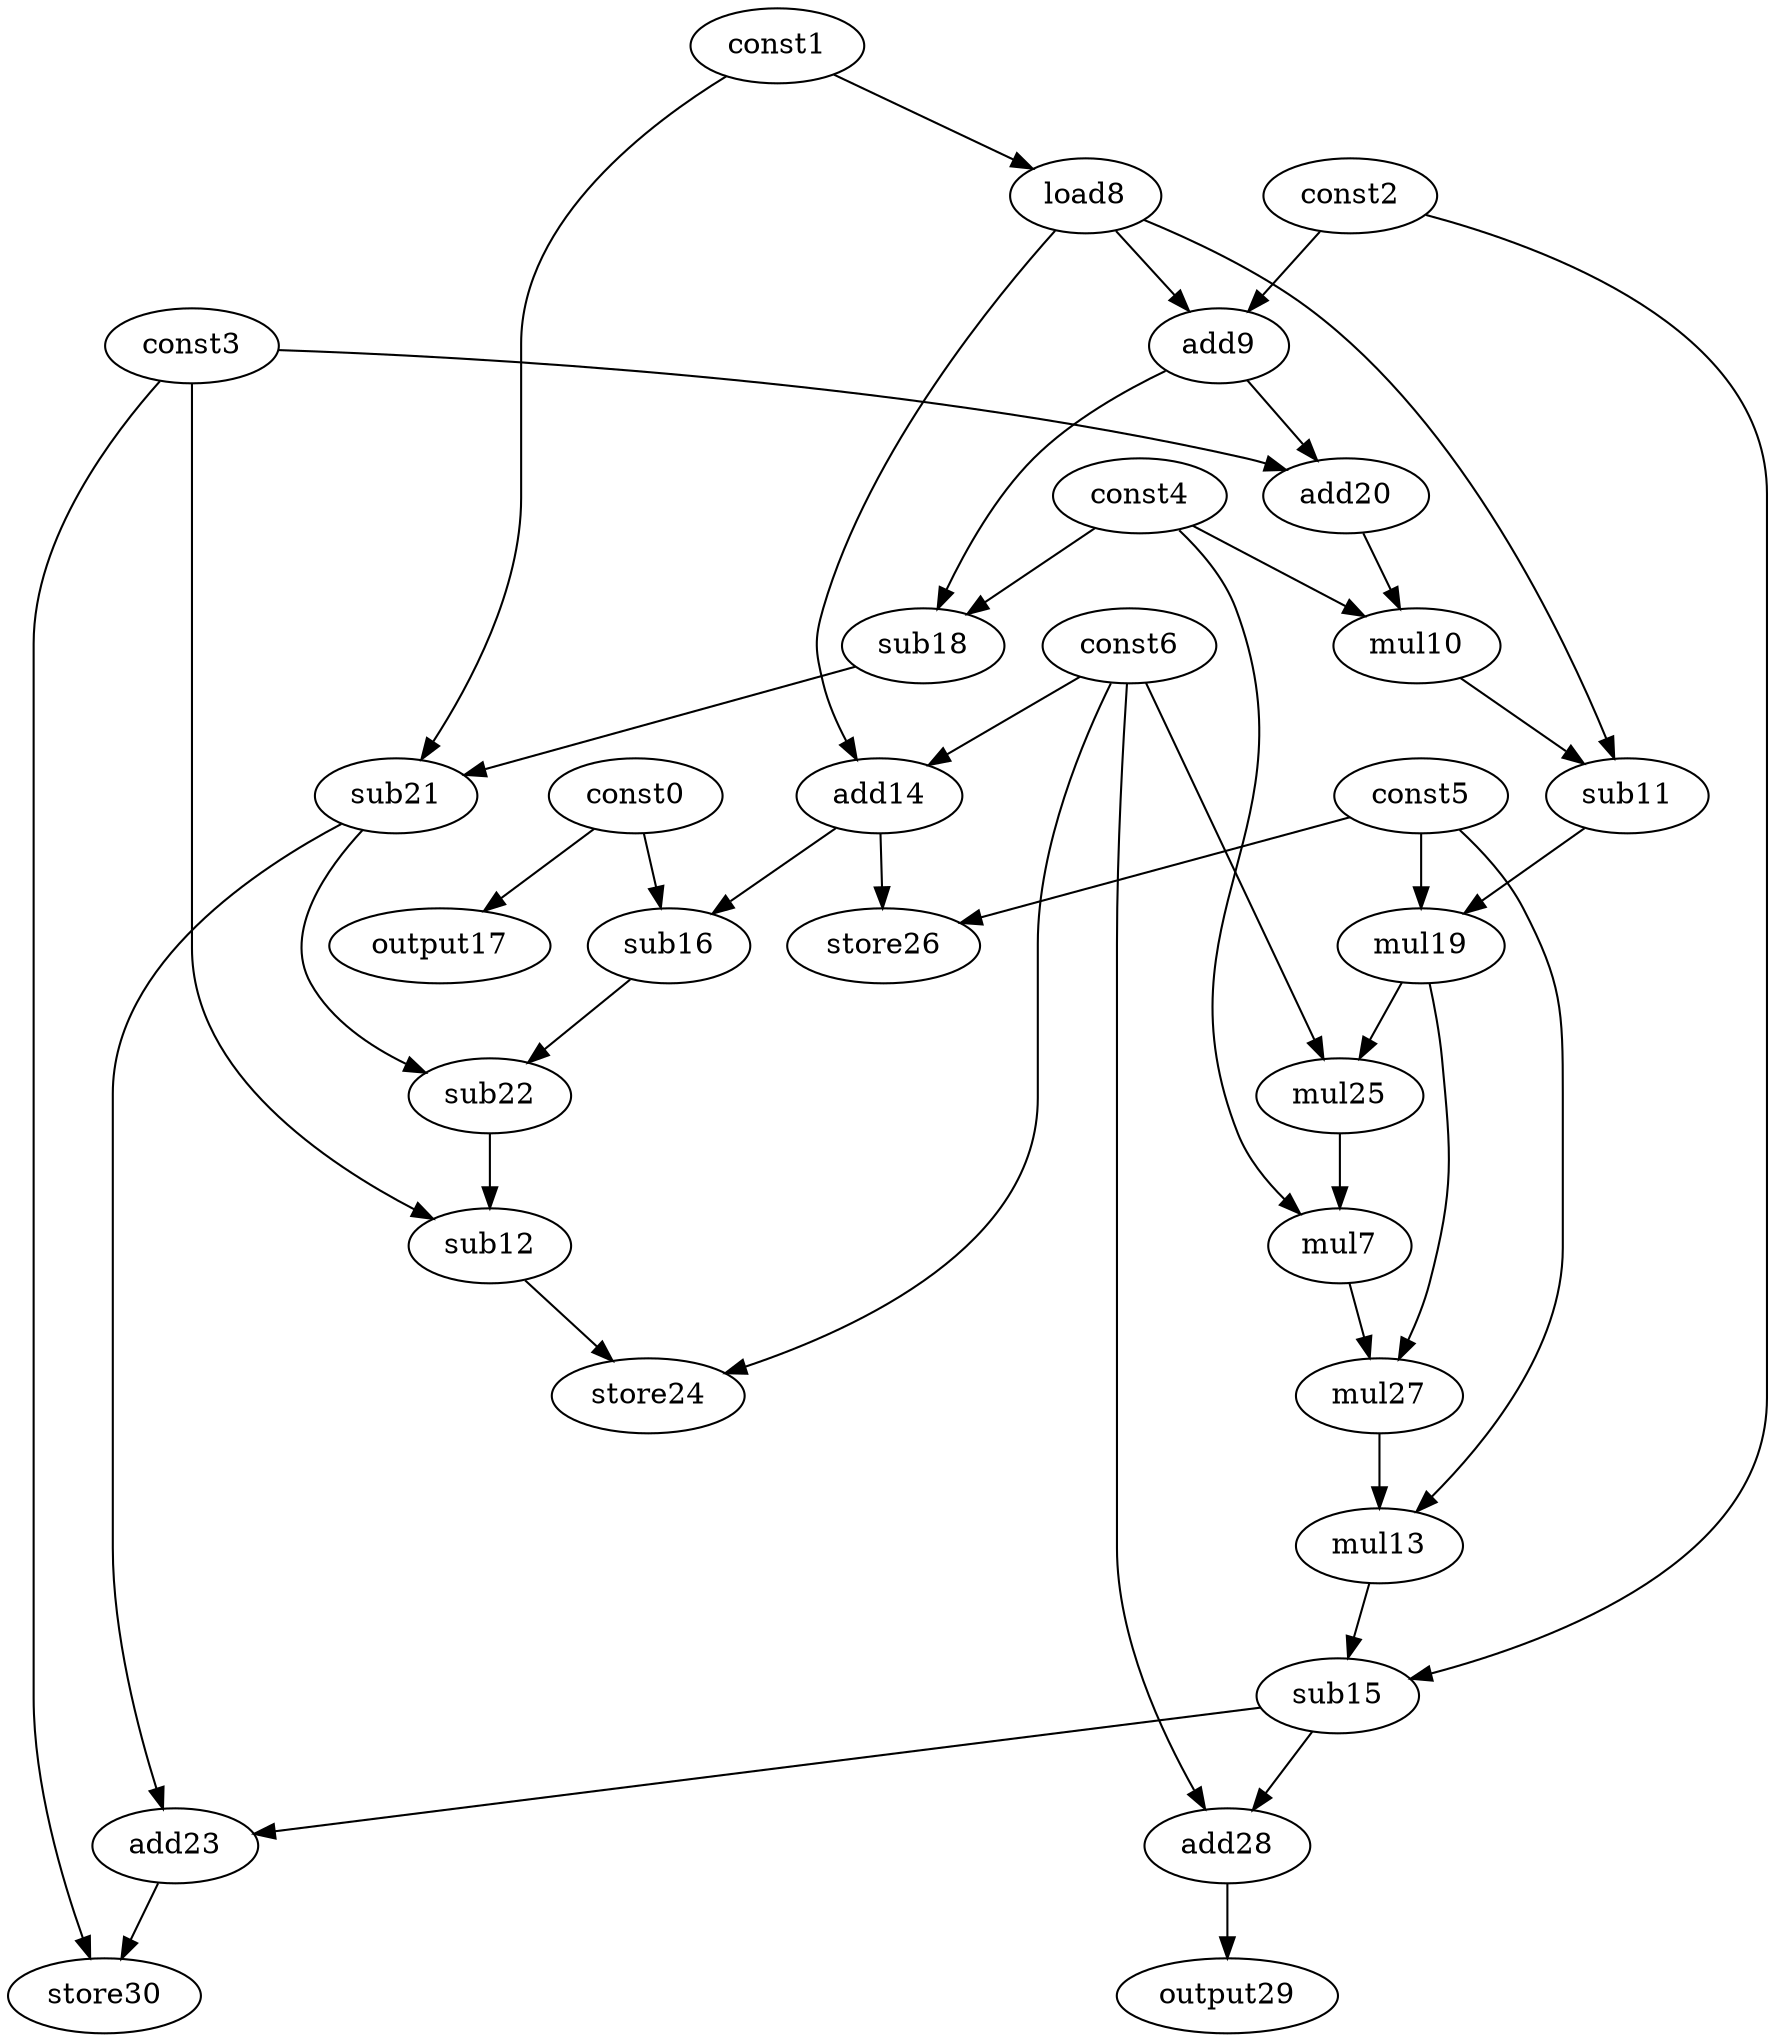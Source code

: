 digraph G { 
const0[opcode=const]; 
const1[opcode=const]; 
const2[opcode=const]; 
const3[opcode=const]; 
const4[opcode=const]; 
const5[opcode=const]; 
const6[opcode=const]; 
mul7[opcode=mul]; 
load8[opcode=load]; 
add9[opcode=add]; 
mul10[opcode=mul]; 
sub11[opcode=sub]; 
sub12[opcode=sub]; 
mul13[opcode=mul]; 
add14[opcode=add]; 
sub15[opcode=sub]; 
sub16[opcode=sub]; 
output17[opcode=output]; 
sub18[opcode=sub]; 
mul19[opcode=mul]; 
add20[opcode=add]; 
sub21[opcode=sub]; 
sub22[opcode=sub]; 
add23[opcode=add]; 
store24[opcode=store]; 
mul25[opcode=mul]; 
store26[opcode=store]; 
mul27[opcode=mul]; 
add28[opcode=add]; 
output29[opcode=output]; 
store30[opcode=store]; 
const1->load8[operand=0];
const0->output17[operand=0];
load8->add9[operand=0];
const2->add9[operand=1];
load8->add14[operand=0];
const6->add14[operand=1];
const0->sub16[operand=0];
add14->sub16[operand=1];
add9->sub18[operand=0];
const4->sub18[operand=1];
add9->add20[operand=0];
const3->add20[operand=1];
const5->store26[operand=0];
add14->store26[operand=1];
add20->mul10[operand=0];
const4->mul10[operand=1];
const1->sub21[operand=0];
sub18->sub21[operand=1];
load8->sub11[operand=0];
mul10->sub11[operand=1];
sub16->sub22[operand=0];
sub21->sub22[operand=1];
const3->sub12[operand=0];
sub22->sub12[operand=1];
sub11->mul19[operand=0];
const5->mul19[operand=1];
sub12->store24[operand=0];
const6->store24[operand=1];
mul19->mul25[operand=0];
const6->mul25[operand=1];
mul25->mul7[operand=0];
const4->mul7[operand=1];
mul19->mul27[operand=0];
mul7->mul27[operand=1];
mul27->mul13[operand=0];
const5->mul13[operand=1];
const2->sub15[operand=0];
mul13->sub15[operand=1];
sub21->add23[operand=0];
sub15->add23[operand=1];
const6->add28[operand=0];
sub15->add28[operand=1];
add28->output29[operand=0];
const3->store30[operand=0];
add23->store30[operand=1];
}
